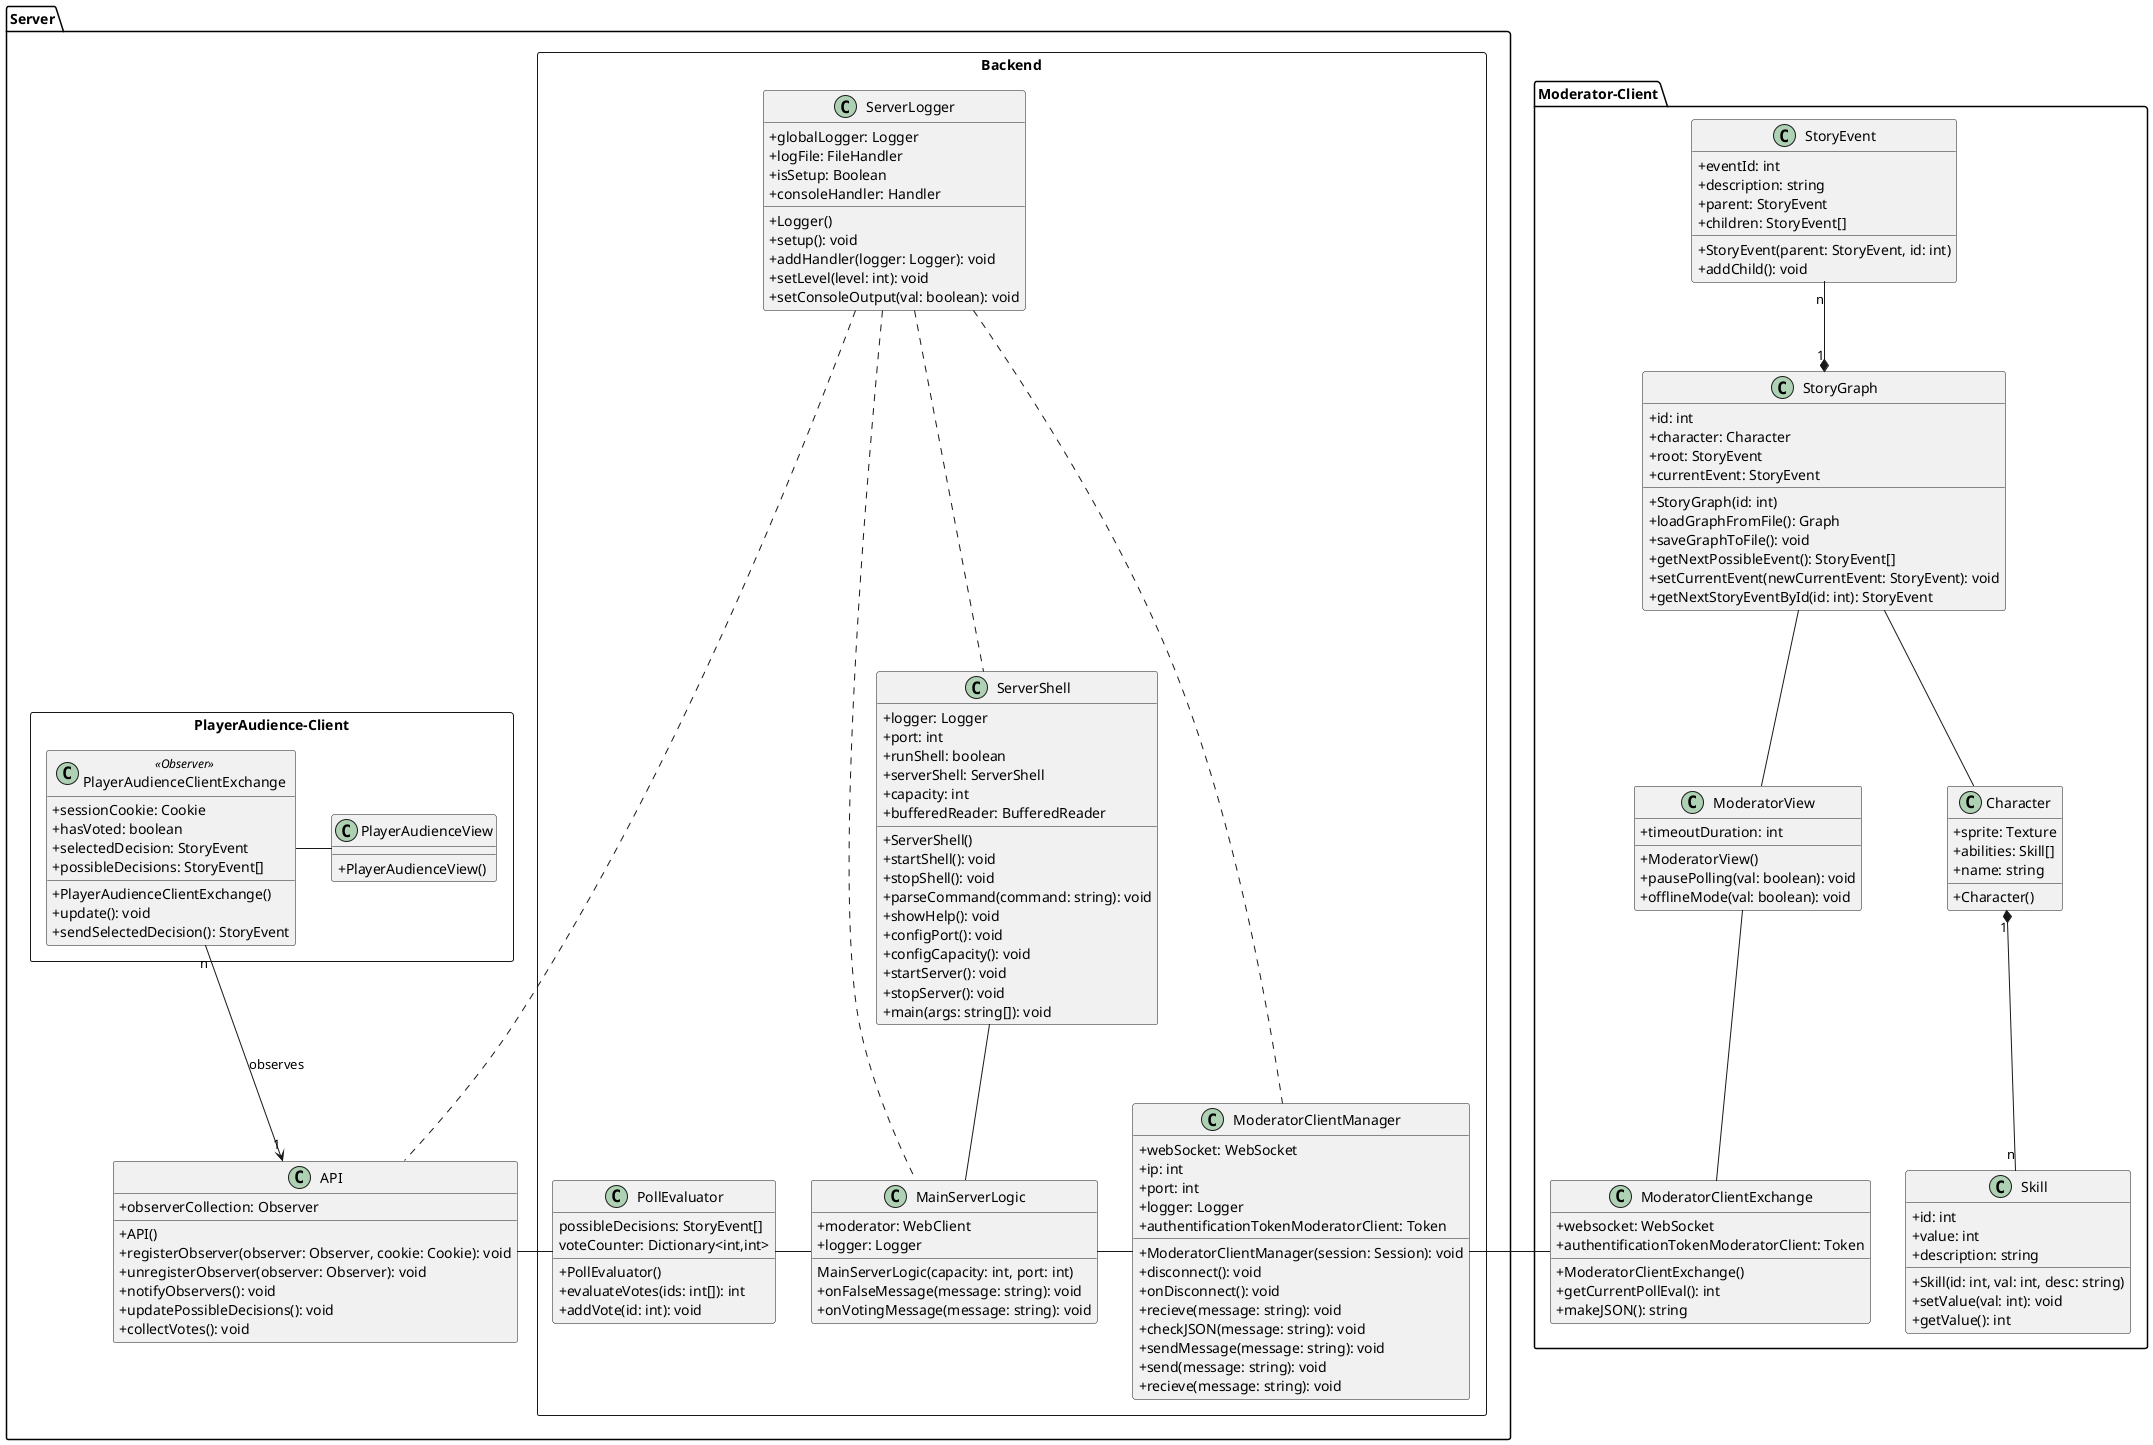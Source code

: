 @startuml

skinparam classAttributeIconSize 0

package "Moderator-Client" {

  class StoryEvent {
    {field} +eventId: int
    {field} +description: string
    {field} +parent: StoryEvent
    {field} +children: StoryEvent[]
    {method} +StoryEvent(parent: StoryEvent, id: int)
    {method} +addChild(): void
  }

  class StoryGraph {
    {field} +id: int
    {field} +character: Character
    {field} +root: StoryEvent
    {field} +currentEvent: StoryEvent
    {method} +StoryGraph(id: int)
    {method} +loadGraphFromFile(): Graph
    {method} +saveGraphToFile(): void
    {method} +getNextPossibleEvent(): StoryEvent[]
    {method} +setCurrentEvent(newCurrentEvent: StoryEvent): void
    {method} +getNextStoryEventById(id: int): StoryEvent
  }

  class "ModeratorView" as mf {
    {field} +timeoutDuration: int
    {method} +ModeratorView()
    {method} +pausePolling(val: boolean): void
    {method} +offlineMode(val: boolean): void
  }

  class "ModeratorClientExchange" as mcei{
    {field} +websocket: WebSocket
    {field} +authentificationTokenModeratorClient: Token
    {method} +ModeratorClientExchange()
    {method} +getCurrentPollEval(): int
    {method} +makeJSON(): string
  }

  class Skill {
    {field} +id: int
    {field} +value: int
    {field} +description: string
    {method} + Skill(id: int, val: int, desc: string)
    {method} + setValue(val: int): void
    {method} + getValue(): int
  }

  class Character {
    {field} +sprite: Texture
    {field} +abilities: Skill[]
    {field} +name: string
    {method} +Character()
  }
  
  StoryEvent "n" --* "1" StoryGraph
  StoryGraph -- mf
  StoryGraph -- Character
  Character "1" *-- "n" Skill
  mf -- mcei
}

package "Server" {
   class "API" as api {
        {field} +observerCollection: Observer
        {method} +API()
        {method} +registerObserver(observer: Observer, cookie: Cookie): void
        {method} +unregisterObserver(observer: Observer): void
        {method} +notifyObservers(): void
        {method} +updatePossibleDecisions(): void
        {method} +collectVotes(): void
  }

  package "Backend" <<Rectangle>>{
    class "ServerShell" as ss {
      {field} +logger: Logger
      {field} +port: int
      {field} +runShell: boolean
      {field} +serverShell: ServerShell
      {field} +capacity: int
      {field} +bufferedReader: BufferedReader
      {method} +ServerShell()
      {method} +startShell(): void
      {method} +stopShell(): void
      {method} +parseCommand(command: string): void
      {method} +showHelp(): void
      {method} +configPort(): void
      {method} +configCapacity(): void
      {method} +startServer(): void
      {method} +stopServer(): void
      {method} +main(args: string[]): void
    }

    class "ModeratorClientManager" as cm {
      {field} +webSocket: WebSocket
      {field} +ip: int
      {field} +port: int
      {field} +logger: Logger
      {field} +authentificationTokenModeratorClient: Token
      {method} +ModeratorClientManager(session: Session): void
      {method} +disconnect(): void
      {method} +onDisconnect(): void
      {method} +recieve(message: string): void
      {method} +checkJSON(message: string): void
      {method} +sendMessage(message: string): void
      {method} +send(message: string): void
      {method} +recieve(message: string): void
    }    

    class "MainServerLogic" as msl {
      {field} +moderator: WebClient
      {field} +logger: Logger
      {method} MainServerLogic(capacity: int, port: int)
      {method} +onFalseMessage(message: string): void
      {method} +onVotingMessage(message: string): void

    }

    class "PollEvaluator" as pe {
    {field} possibleDecisions: StoryEvent[]
    {field} voteCounter: Dictionary<int,int>
    {method} +PollEvaluator()
    {method} +evaluateVotes(ids: int[]): int
    {method} +addVote(id: int): void
  }

    class "ServerLogger" as sl {
      {field} +globalLogger: Logger
      {field} +logFile: FileHandler
      {field} +isSetup: Boolean
      {field} +consoleHandler: Handler
      {method} +Logger()
      {method} +setup(): void
      {method} +addHandler(logger: Logger): void
      {method} +setLevel(level: int): void
      {method} +setConsoleOutput(val: boolean): void
    }
  }
  package "PlayerAudience-Client" <<Rectangle>>{  
    class "PlayerAudienceClientExchange" as pace <<Observer>>{
      {field} +sessionCookie: Cookie
      {field} +hasVoted: boolean
      {field} +selectedDecision: StoryEvent
      {field} +possibleDecisions: StoryEvent[]
      {method} +PlayerAudienceClientExchange()
      {method} +update(): void
      {method} +sendSelectedDecision(): StoryEvent 
    }

    class "PlayerAudienceView" as pav {
      {method} +PlayerAudienceView()
    }
  }
  ss -- msl
  msl - cm
  msl -left- pe
  pe -left- api
  sl ... cm
  sl ... msl
  sl ... api
  sl ... ss
  pace - pav
  api "1" <-up- "n" pace : observes
}

mcei -right- cm

@enduml